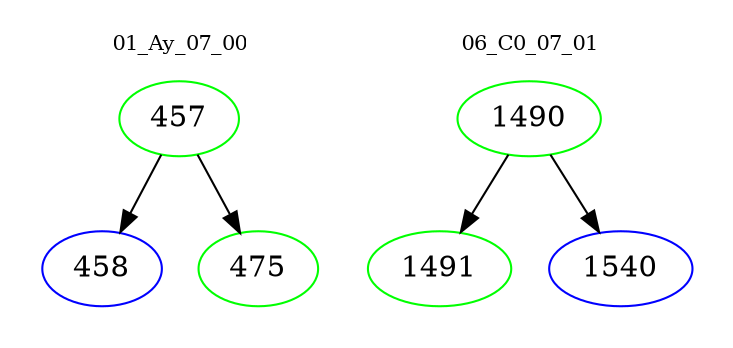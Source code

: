 digraph{
subgraph cluster_0 {
color = white
label = "01_Ay_07_00";
fontsize=10;
T0_457 [label="457", color="green"]
T0_457 -> T0_458 [color="black"]
T0_458 [label="458", color="blue"]
T0_457 -> T0_475 [color="black"]
T0_475 [label="475", color="green"]
}
subgraph cluster_1 {
color = white
label = "06_C0_07_01";
fontsize=10;
T1_1490 [label="1490", color="green"]
T1_1490 -> T1_1491 [color="black"]
T1_1491 [label="1491", color="green"]
T1_1490 -> T1_1540 [color="black"]
T1_1540 [label="1540", color="blue"]
}
}
